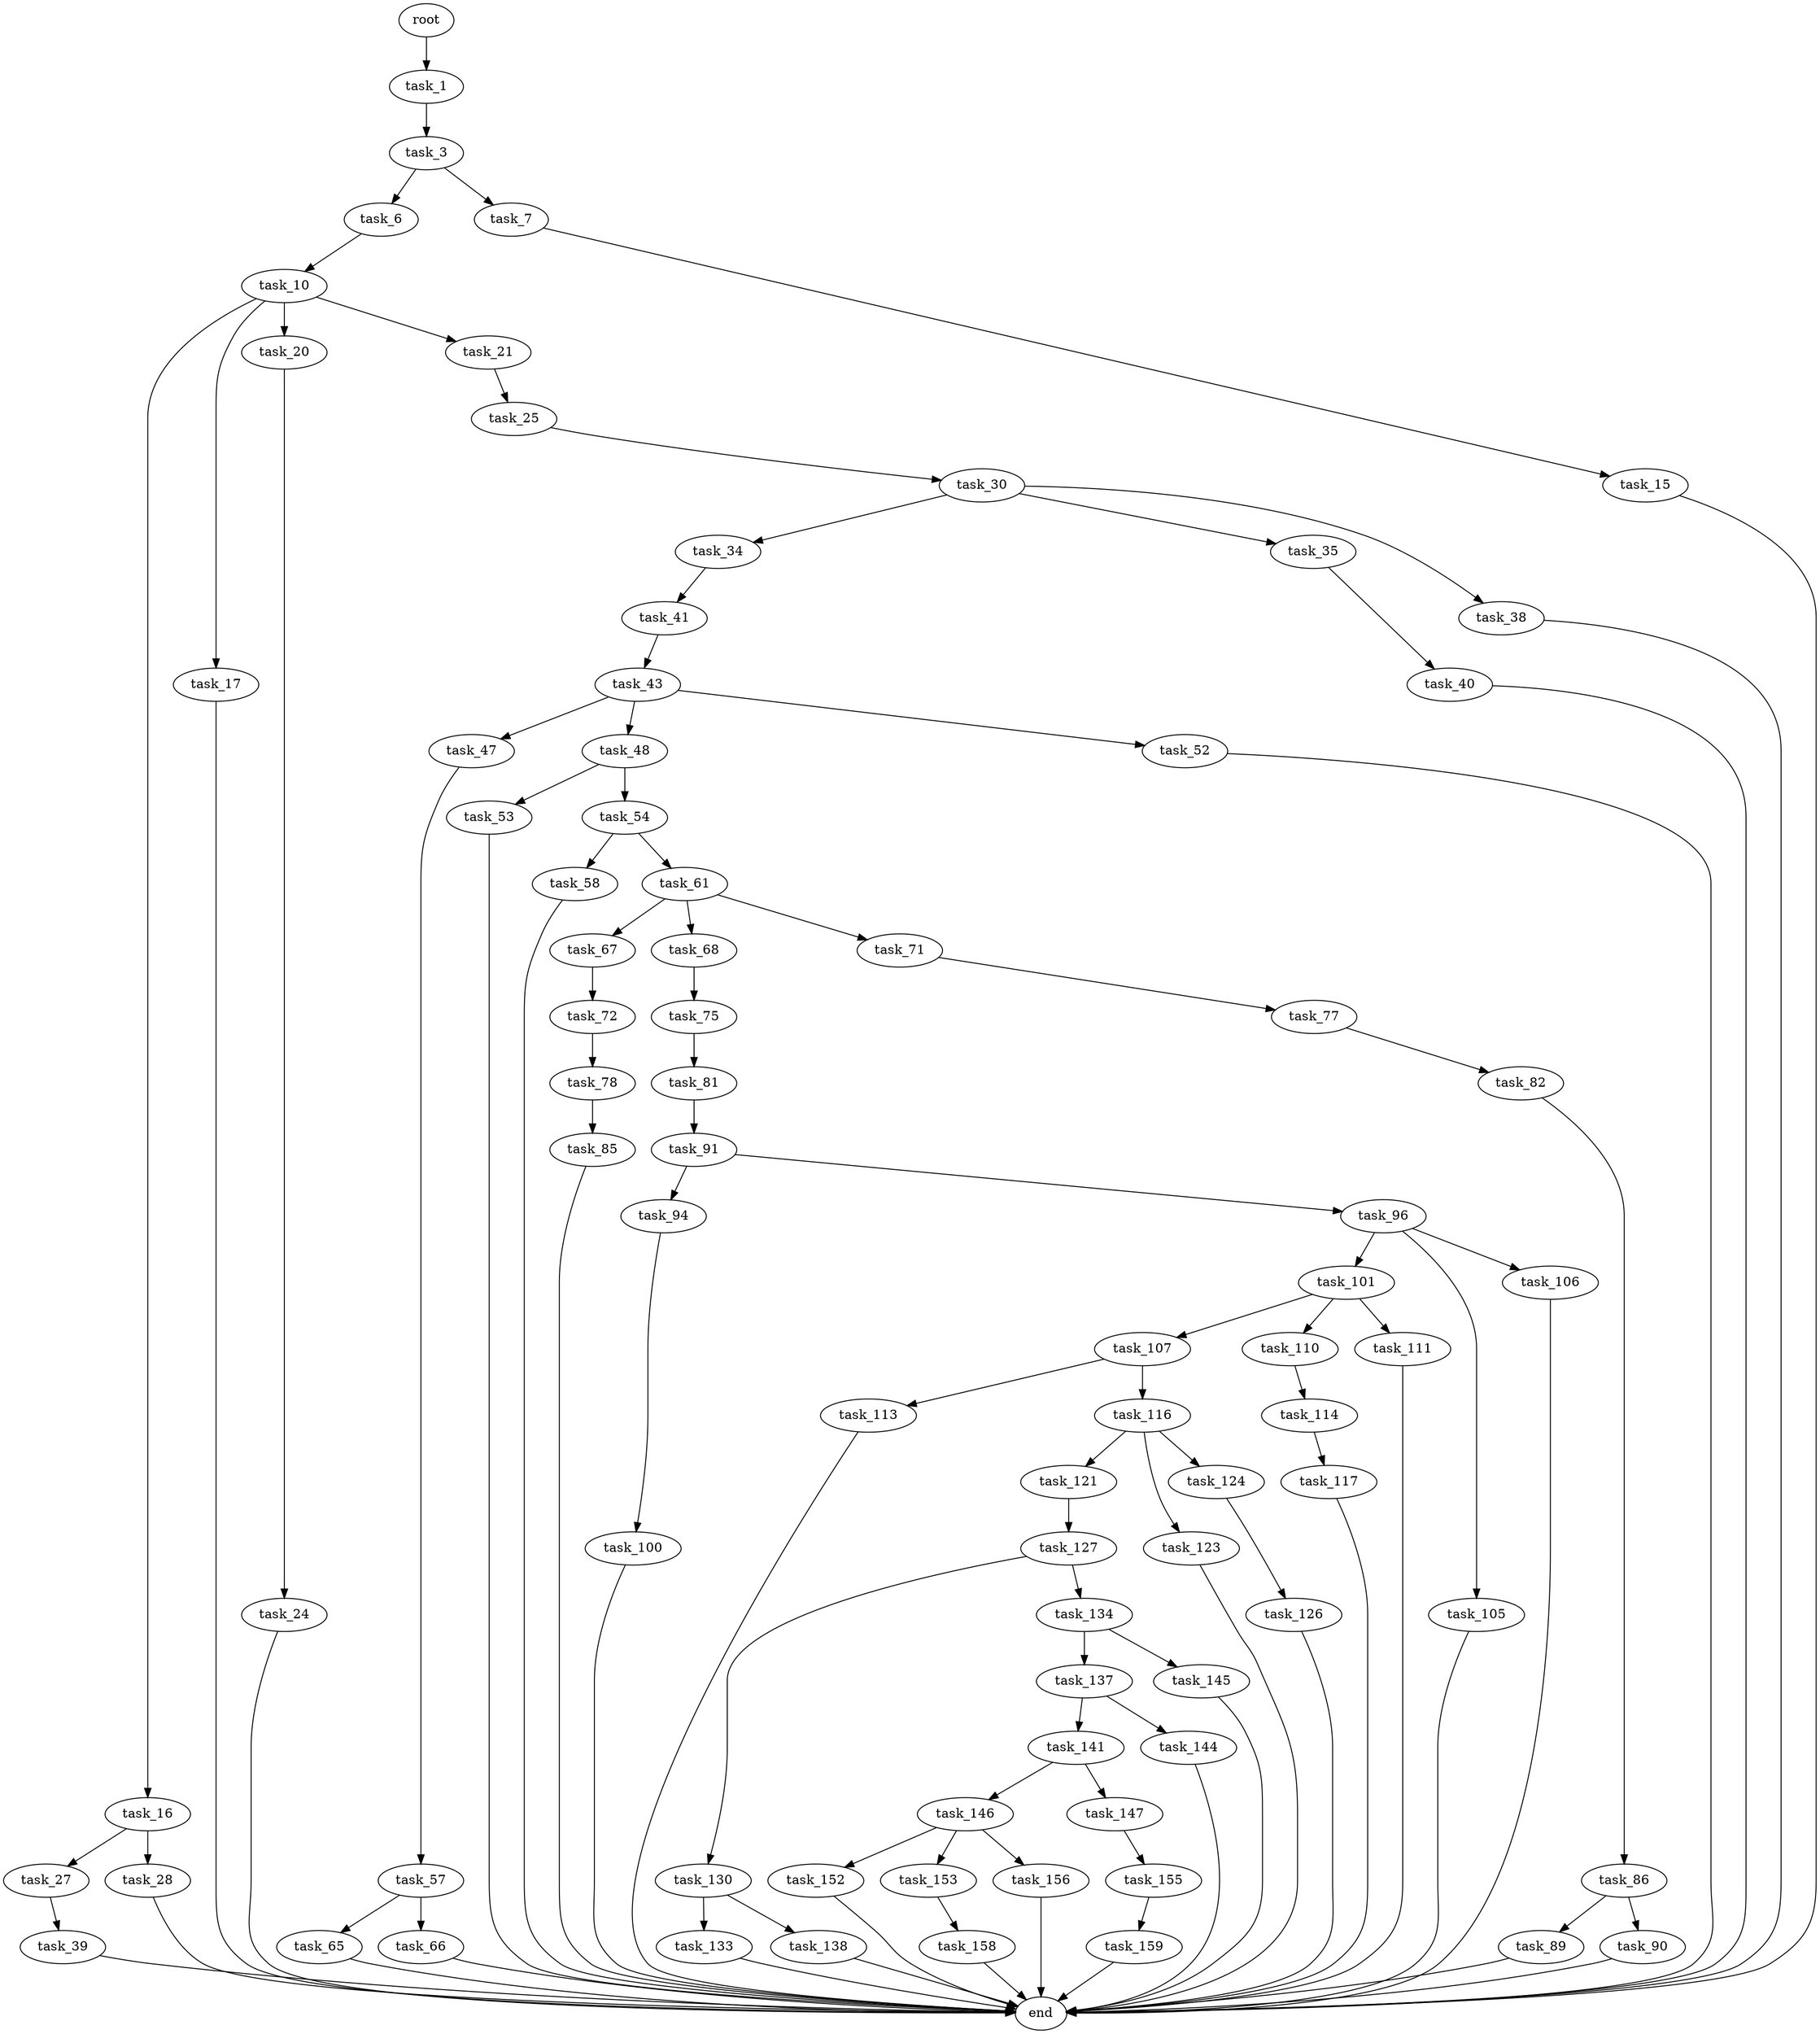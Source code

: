 digraph G {
  root [size="0.000000"];
  task_1 [size="231928233984.000000"];
  task_3 [size="1073741824000.000000"];
  task_6 [size="14890125192.000000"];
  task_7 [size="35017982666.000000"];
  task_10 [size="4819926479.000000"];
  task_15 [size="108208678600.000000"];
  task_16 [size="28991029248.000000"];
  task_17 [size="1554090232.000000"];
  task_20 [size="8589934592.000000"];
  task_21 [size="5746750032.000000"];
  task_24 [size="13853748465.000000"];
  task_25 [size="7069274177.000000"];
  task_27 [size="782757789696.000000"];
  task_28 [size="782757789696.000000"];
  task_30 [size="28991029248.000000"];
  task_34 [size="368293445632.000000"];
  task_35 [size="57548921463.000000"];
  task_38 [size="4557008180.000000"];
  task_39 [size="33070398933.000000"];
  task_40 [size="87034851887.000000"];
  task_41 [size="8589934592.000000"];
  task_43 [size="7995153443.000000"];
  task_47 [size="16429514540.000000"];
  task_48 [size="59271175765.000000"];
  task_52 [size="30134962710.000000"];
  task_53 [size="134217728000.000000"];
  task_54 [size="8589934592.000000"];
  task_57 [size="157372702002.000000"];
  task_58 [size="549755813888.000000"];
  task_61 [size="134217728000.000000"];
  task_65 [size="782757789696.000000"];
  task_66 [size="3471080520.000000"];
  task_67 [size="24483470297.000000"];
  task_68 [size="43711390730.000000"];
  task_71 [size="549755813888.000000"];
  task_72 [size="10550405771.000000"];
  task_75 [size="1234887065829.000000"];
  task_77 [size="110809059688.000000"];
  task_78 [size="37102245290.000000"];
  task_81 [size="561085506282.000000"];
  task_82 [size="154289217088.000000"];
  task_85 [size="782757789696.000000"];
  task_86 [size="28991029248.000000"];
  task_89 [size="134217728000.000000"];
  task_90 [size="152502418575.000000"];
  task_91 [size="368293445632.000000"];
  task_94 [size="134217728000.000000"];
  task_96 [size="323236419652.000000"];
  task_100 [size="321917968952.000000"];
  task_101 [size="134217728000.000000"];
  task_105 [size="8589934592.000000"];
  task_106 [size="17008426908.000000"];
  task_107 [size="28991029248.000000"];
  task_110 [size="4022967580.000000"];
  task_111 [size="549755813888.000000"];
  task_113 [size="27073911008.000000"];
  task_114 [size="816262676.000000"];
  task_116 [size="134217728000.000000"];
  task_117 [size="1184388667434.000000"];
  task_121 [size="259173688905.000000"];
  task_123 [size="8589934592.000000"];
  task_124 [size="8589934592.000000"];
  task_126 [size="782757789696.000000"];
  task_127 [size="26669613523.000000"];
  task_130 [size="1073741824000.000000"];
  task_133 [size="65032390915.000000"];
  task_134 [size="119268362525.000000"];
  task_137 [size="248891458589.000000"];
  task_138 [size="1350825138971.000000"];
  task_141 [size="107402956139.000000"];
  task_144 [size="12250757286.000000"];
  task_145 [size="8589934592.000000"];
  task_146 [size="41389136568.000000"];
  task_147 [size="1073741824000.000000"];
  task_152 [size="74464171203.000000"];
  task_153 [size="13917625950.000000"];
  task_155 [size="368293445632.000000"];
  task_156 [size="782757789696.000000"];
  task_158 [size="4086223355.000000"];
  task_159 [size="231928233984.000000"];
  end [size="0.000000"];

  root -> task_1 [size="1.000000"];
  task_1 -> task_3 [size="301989888.000000"];
  task_3 -> task_6 [size="838860800.000000"];
  task_3 -> task_7 [size="838860800.000000"];
  task_6 -> task_10 [size="679477248.000000"];
  task_7 -> task_15 [size="33554432.000000"];
  task_10 -> task_16 [size="134217728.000000"];
  task_10 -> task_17 [size="134217728.000000"];
  task_10 -> task_20 [size="134217728.000000"];
  task_10 -> task_21 [size="134217728.000000"];
  task_15 -> end [size="1.000000"];
  task_16 -> task_27 [size="75497472.000000"];
  task_16 -> task_28 [size="75497472.000000"];
  task_17 -> end [size="1.000000"];
  task_20 -> task_24 [size="33554432.000000"];
  task_21 -> task_25 [size="134217728.000000"];
  task_24 -> end [size="1.000000"];
  task_25 -> task_30 [size="134217728.000000"];
  task_27 -> task_39 [size="679477248.000000"];
  task_28 -> end [size="1.000000"];
  task_30 -> task_34 [size="75497472.000000"];
  task_30 -> task_35 [size="75497472.000000"];
  task_30 -> task_38 [size="75497472.000000"];
  task_34 -> task_41 [size="411041792.000000"];
  task_35 -> task_40 [size="75497472.000000"];
  task_38 -> end [size="1.000000"];
  task_39 -> end [size="1.000000"];
  task_40 -> end [size="1.000000"];
  task_41 -> task_43 [size="33554432.000000"];
  task_43 -> task_47 [size="838860800.000000"];
  task_43 -> task_48 [size="838860800.000000"];
  task_43 -> task_52 [size="838860800.000000"];
  task_47 -> task_57 [size="301989888.000000"];
  task_48 -> task_53 [size="75497472.000000"];
  task_48 -> task_54 [size="75497472.000000"];
  task_52 -> end [size="1.000000"];
  task_53 -> end [size="1.000000"];
  task_54 -> task_58 [size="33554432.000000"];
  task_54 -> task_61 [size="33554432.000000"];
  task_57 -> task_65 [size="134217728.000000"];
  task_57 -> task_66 [size="134217728.000000"];
  task_58 -> end [size="1.000000"];
  task_61 -> task_67 [size="209715200.000000"];
  task_61 -> task_68 [size="209715200.000000"];
  task_61 -> task_71 [size="209715200.000000"];
  task_65 -> end [size="1.000000"];
  task_66 -> end [size="1.000000"];
  task_67 -> task_72 [size="679477248.000000"];
  task_68 -> task_75 [size="838860800.000000"];
  task_71 -> task_77 [size="536870912.000000"];
  task_72 -> task_78 [size="301989888.000000"];
  task_75 -> task_81 [size="838860800.000000"];
  task_77 -> task_82 [size="134217728.000000"];
  task_78 -> task_85 [size="838860800.000000"];
  task_81 -> task_91 [size="536870912.000000"];
  task_82 -> task_86 [size="301989888.000000"];
  task_85 -> end [size="1.000000"];
  task_86 -> task_89 [size="75497472.000000"];
  task_86 -> task_90 [size="75497472.000000"];
  task_89 -> end [size="1.000000"];
  task_90 -> end [size="1.000000"];
  task_91 -> task_94 [size="411041792.000000"];
  task_91 -> task_96 [size="411041792.000000"];
  task_94 -> task_100 [size="209715200.000000"];
  task_96 -> task_101 [size="838860800.000000"];
  task_96 -> task_105 [size="838860800.000000"];
  task_96 -> task_106 [size="838860800.000000"];
  task_100 -> end [size="1.000000"];
  task_101 -> task_107 [size="209715200.000000"];
  task_101 -> task_110 [size="209715200.000000"];
  task_101 -> task_111 [size="209715200.000000"];
  task_105 -> end [size="1.000000"];
  task_106 -> end [size="1.000000"];
  task_107 -> task_113 [size="75497472.000000"];
  task_107 -> task_116 [size="75497472.000000"];
  task_110 -> task_114 [size="75497472.000000"];
  task_111 -> end [size="1.000000"];
  task_113 -> end [size="1.000000"];
  task_114 -> task_117 [size="33554432.000000"];
  task_116 -> task_121 [size="209715200.000000"];
  task_116 -> task_123 [size="209715200.000000"];
  task_116 -> task_124 [size="209715200.000000"];
  task_117 -> end [size="1.000000"];
  task_121 -> task_127 [size="838860800.000000"];
  task_123 -> end [size="1.000000"];
  task_124 -> task_126 [size="33554432.000000"];
  task_126 -> end [size="1.000000"];
  task_127 -> task_130 [size="679477248.000000"];
  task_127 -> task_134 [size="679477248.000000"];
  task_130 -> task_133 [size="838860800.000000"];
  task_130 -> task_138 [size="838860800.000000"];
  task_133 -> end [size="1.000000"];
  task_134 -> task_137 [size="134217728.000000"];
  task_134 -> task_145 [size="134217728.000000"];
  task_137 -> task_141 [size="209715200.000000"];
  task_137 -> task_144 [size="209715200.000000"];
  task_138 -> end [size="1.000000"];
  task_141 -> task_146 [size="75497472.000000"];
  task_141 -> task_147 [size="75497472.000000"];
  task_144 -> end [size="1.000000"];
  task_145 -> end [size="1.000000"];
  task_146 -> task_152 [size="679477248.000000"];
  task_146 -> task_153 [size="679477248.000000"];
  task_146 -> task_156 [size="679477248.000000"];
  task_147 -> task_155 [size="838860800.000000"];
  task_152 -> end [size="1.000000"];
  task_153 -> task_158 [size="411041792.000000"];
  task_155 -> task_159 [size="411041792.000000"];
  task_156 -> end [size="1.000000"];
  task_158 -> end [size="1.000000"];
  task_159 -> end [size="1.000000"];
}
